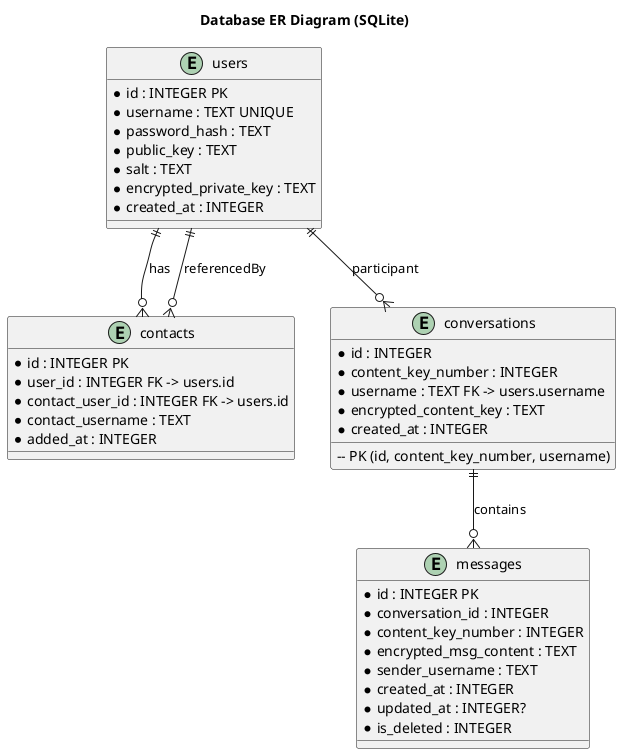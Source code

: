 @startuml
title Database ER Diagram (SQLite)

entity users {
  *id : INTEGER PK
  *username : TEXT UNIQUE
  *password_hash : TEXT
  *public_key : TEXT
  *salt : TEXT
  *encrypted_private_key : TEXT
  *created_at : INTEGER
}

entity contacts {
  *id : INTEGER PK
  *user_id : INTEGER FK -> users.id
  *contact_user_id : INTEGER FK -> users.id
  *contact_username : TEXT
  *added_at : INTEGER
}

entity conversations {
  *id : INTEGER
  *content_key_number : INTEGER
  *username : TEXT FK -> users.username
  *encrypted_content_key : TEXT
  *created_at : INTEGER
  -- PK (id, content_key_number, username)
}

entity messages {
  *id : INTEGER PK
  *conversation_id : INTEGER
  *content_key_number : INTEGER
  *encrypted_msg_content : TEXT
  *sender_username : TEXT
  *created_at : INTEGER
  *updated_at : INTEGER?
  *is_deleted : INTEGER
}

users ||--o{ contacts : has
users ||--o{ contacts : referencedBy
users ||--o{ conversations : participant
conversations ||--o{ messages : contains

@enduml
